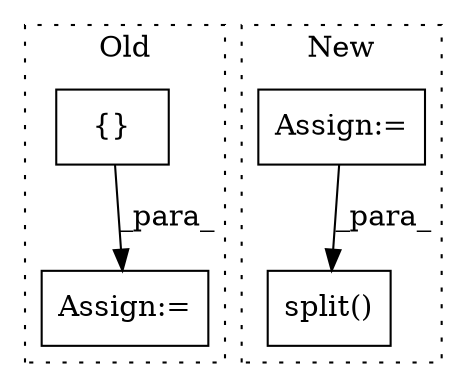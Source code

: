 digraph G {
subgraph cluster0 {
1 [label="{}" a="59" s="2967,2967" l="2,1" shape="box"];
3 [label="Assign:=" a="68" s="3356" l="3" shape="box"];
label = "Old";
style="dotted";
}
subgraph cluster1 {
2 [label="split()" a="75" s="2740,2767" l="12,8" shape="box"];
4 [label="Assign:=" a="68" s="2668" l="3" shape="box"];
label = "New";
style="dotted";
}
1 -> 3 [label="_para_"];
4 -> 2 [label="_para_"];
}